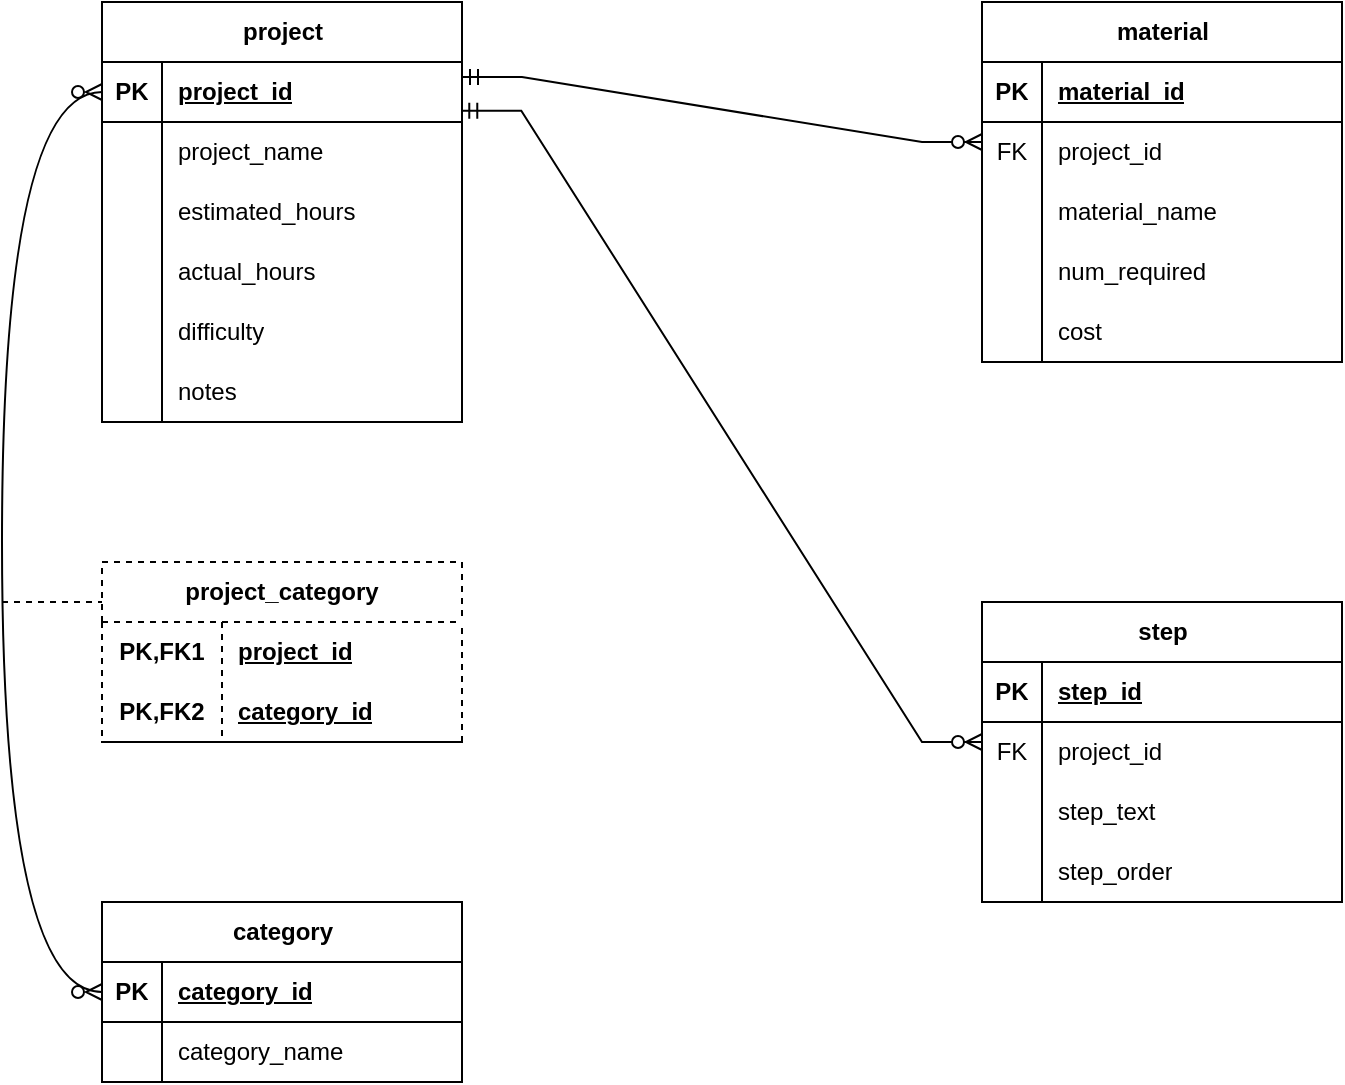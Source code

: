 <mxGraphModel dx="956" dy="589" grid="1" gridSize="10" guides="1" tooltips="1" connect="1" arrows="1" fold="1" page="1" pageScale="1" pageWidth="850" pageHeight="1100" math="0" shadow="0">
  <root>
    <mxCell id="0" />
    <mxCell id="1" parent="0" />
    <mxCell id="o58Z0msrCkjOVuDn5jkX-1" value="project" style="shape=table;startSize=30;container=1;collapsible=1;childLayout=tableLayout;fixedRows=1;rowLines=0;fontStyle=1;align=center;resizeLast=1;html=1;" vertex="1" parent="1">
      <mxGeometry x="80" y="60" width="180" height="210" as="geometry" />
    </mxCell>
    <mxCell id="o58Z0msrCkjOVuDn5jkX-2" value="" style="shape=tableRow;horizontal=0;startSize=0;swimlaneHead=0;swimlaneBody=0;fillColor=none;collapsible=0;dropTarget=0;points=[[0,0.5],[1,0.5]];portConstraint=eastwest;top=0;left=0;right=0;bottom=1;" vertex="1" parent="o58Z0msrCkjOVuDn5jkX-1">
      <mxGeometry y="30" width="180" height="30" as="geometry" />
    </mxCell>
    <mxCell id="o58Z0msrCkjOVuDn5jkX-3" value="PK" style="shape=partialRectangle;connectable=0;fillColor=none;top=0;left=0;bottom=0;right=0;fontStyle=1;overflow=hidden;whiteSpace=wrap;html=1;" vertex="1" parent="o58Z0msrCkjOVuDn5jkX-2">
      <mxGeometry width="30" height="30" as="geometry">
        <mxRectangle width="30" height="30" as="alternateBounds" />
      </mxGeometry>
    </mxCell>
    <mxCell id="o58Z0msrCkjOVuDn5jkX-4" value="project_id" style="shape=partialRectangle;connectable=0;fillColor=none;top=0;left=0;bottom=0;right=0;align=left;spacingLeft=6;fontStyle=5;overflow=hidden;whiteSpace=wrap;html=1;" vertex="1" parent="o58Z0msrCkjOVuDn5jkX-2">
      <mxGeometry x="30" width="150" height="30" as="geometry">
        <mxRectangle width="150" height="30" as="alternateBounds" />
      </mxGeometry>
    </mxCell>
    <mxCell id="o58Z0msrCkjOVuDn5jkX-5" value="" style="shape=tableRow;horizontal=0;startSize=0;swimlaneHead=0;swimlaneBody=0;fillColor=none;collapsible=0;dropTarget=0;points=[[0,0.5],[1,0.5]];portConstraint=eastwest;top=0;left=0;right=0;bottom=0;" vertex="1" parent="o58Z0msrCkjOVuDn5jkX-1">
      <mxGeometry y="60" width="180" height="30" as="geometry" />
    </mxCell>
    <mxCell id="o58Z0msrCkjOVuDn5jkX-6" value="" style="shape=partialRectangle;connectable=0;fillColor=none;top=0;left=0;bottom=0;right=0;editable=1;overflow=hidden;whiteSpace=wrap;html=1;" vertex="1" parent="o58Z0msrCkjOVuDn5jkX-5">
      <mxGeometry width="30" height="30" as="geometry">
        <mxRectangle width="30" height="30" as="alternateBounds" />
      </mxGeometry>
    </mxCell>
    <mxCell id="o58Z0msrCkjOVuDn5jkX-7" value="project_name" style="shape=partialRectangle;connectable=0;fillColor=none;top=0;left=0;bottom=0;right=0;align=left;spacingLeft=6;overflow=hidden;whiteSpace=wrap;html=1;" vertex="1" parent="o58Z0msrCkjOVuDn5jkX-5">
      <mxGeometry x="30" width="150" height="30" as="geometry">
        <mxRectangle width="150" height="30" as="alternateBounds" />
      </mxGeometry>
    </mxCell>
    <mxCell id="o58Z0msrCkjOVuDn5jkX-8" value="" style="shape=tableRow;horizontal=0;startSize=0;swimlaneHead=0;swimlaneBody=0;fillColor=none;collapsible=0;dropTarget=0;points=[[0,0.5],[1,0.5]];portConstraint=eastwest;top=0;left=0;right=0;bottom=0;" vertex="1" parent="o58Z0msrCkjOVuDn5jkX-1">
      <mxGeometry y="90" width="180" height="30" as="geometry" />
    </mxCell>
    <mxCell id="o58Z0msrCkjOVuDn5jkX-9" value="" style="shape=partialRectangle;connectable=0;fillColor=none;top=0;left=0;bottom=0;right=0;editable=1;overflow=hidden;whiteSpace=wrap;html=1;" vertex="1" parent="o58Z0msrCkjOVuDn5jkX-8">
      <mxGeometry width="30" height="30" as="geometry">
        <mxRectangle width="30" height="30" as="alternateBounds" />
      </mxGeometry>
    </mxCell>
    <mxCell id="o58Z0msrCkjOVuDn5jkX-10" value="estimated_hours" style="shape=partialRectangle;connectable=0;fillColor=none;top=0;left=0;bottom=0;right=0;align=left;spacingLeft=6;overflow=hidden;whiteSpace=wrap;html=1;" vertex="1" parent="o58Z0msrCkjOVuDn5jkX-8">
      <mxGeometry x="30" width="150" height="30" as="geometry">
        <mxRectangle width="150" height="30" as="alternateBounds" />
      </mxGeometry>
    </mxCell>
    <mxCell id="o58Z0msrCkjOVuDn5jkX-11" value="" style="shape=tableRow;horizontal=0;startSize=0;swimlaneHead=0;swimlaneBody=0;fillColor=none;collapsible=0;dropTarget=0;points=[[0,0.5],[1,0.5]];portConstraint=eastwest;top=0;left=0;right=0;bottom=0;" vertex="1" parent="o58Z0msrCkjOVuDn5jkX-1">
      <mxGeometry y="120" width="180" height="30" as="geometry" />
    </mxCell>
    <mxCell id="o58Z0msrCkjOVuDn5jkX-12" value="" style="shape=partialRectangle;connectable=0;fillColor=none;top=0;left=0;bottom=0;right=0;editable=1;overflow=hidden;whiteSpace=wrap;html=1;" vertex="1" parent="o58Z0msrCkjOVuDn5jkX-11">
      <mxGeometry width="30" height="30" as="geometry">
        <mxRectangle width="30" height="30" as="alternateBounds" />
      </mxGeometry>
    </mxCell>
    <mxCell id="o58Z0msrCkjOVuDn5jkX-13" value="actual_hours" style="shape=partialRectangle;connectable=0;fillColor=none;top=0;left=0;bottom=0;right=0;align=left;spacingLeft=6;overflow=hidden;whiteSpace=wrap;html=1;" vertex="1" parent="o58Z0msrCkjOVuDn5jkX-11">
      <mxGeometry x="30" width="150" height="30" as="geometry">
        <mxRectangle width="150" height="30" as="alternateBounds" />
      </mxGeometry>
    </mxCell>
    <mxCell id="o58Z0msrCkjOVuDn5jkX-14" style="shape=tableRow;horizontal=0;startSize=0;swimlaneHead=0;swimlaneBody=0;fillColor=none;collapsible=0;dropTarget=0;points=[[0,0.5],[1,0.5]];portConstraint=eastwest;top=0;left=0;right=0;bottom=0;" vertex="1" parent="o58Z0msrCkjOVuDn5jkX-1">
      <mxGeometry y="150" width="180" height="30" as="geometry" />
    </mxCell>
    <mxCell id="o58Z0msrCkjOVuDn5jkX-15" style="shape=partialRectangle;connectable=0;fillColor=none;top=0;left=0;bottom=0;right=0;editable=1;overflow=hidden;whiteSpace=wrap;html=1;" vertex="1" parent="o58Z0msrCkjOVuDn5jkX-14">
      <mxGeometry width="30" height="30" as="geometry">
        <mxRectangle width="30" height="30" as="alternateBounds" />
      </mxGeometry>
    </mxCell>
    <mxCell id="o58Z0msrCkjOVuDn5jkX-16" value="difficulty" style="shape=partialRectangle;connectable=0;fillColor=none;top=0;left=0;bottom=0;right=0;align=left;spacingLeft=6;overflow=hidden;whiteSpace=wrap;html=1;" vertex="1" parent="o58Z0msrCkjOVuDn5jkX-14">
      <mxGeometry x="30" width="150" height="30" as="geometry">
        <mxRectangle width="150" height="30" as="alternateBounds" />
      </mxGeometry>
    </mxCell>
    <mxCell id="o58Z0msrCkjOVuDn5jkX-17" style="shape=tableRow;horizontal=0;startSize=0;swimlaneHead=0;swimlaneBody=0;fillColor=none;collapsible=0;dropTarget=0;points=[[0,0.5],[1,0.5]];portConstraint=eastwest;top=0;left=0;right=0;bottom=0;" vertex="1" parent="o58Z0msrCkjOVuDn5jkX-1">
      <mxGeometry y="180" width="180" height="30" as="geometry" />
    </mxCell>
    <mxCell id="o58Z0msrCkjOVuDn5jkX-18" style="shape=partialRectangle;connectable=0;fillColor=none;top=0;left=0;bottom=0;right=0;editable=1;overflow=hidden;whiteSpace=wrap;html=1;" vertex="1" parent="o58Z0msrCkjOVuDn5jkX-17">
      <mxGeometry width="30" height="30" as="geometry">
        <mxRectangle width="30" height="30" as="alternateBounds" />
      </mxGeometry>
    </mxCell>
    <mxCell id="o58Z0msrCkjOVuDn5jkX-19" value="notes" style="shape=partialRectangle;connectable=0;fillColor=none;top=0;left=0;bottom=0;right=0;align=left;spacingLeft=6;overflow=hidden;whiteSpace=wrap;html=1;" vertex="1" parent="o58Z0msrCkjOVuDn5jkX-17">
      <mxGeometry x="30" width="150" height="30" as="geometry">
        <mxRectangle width="150" height="30" as="alternateBounds" />
      </mxGeometry>
    </mxCell>
    <mxCell id="o58Z0msrCkjOVuDn5jkX-20" value="material" style="shape=table;startSize=30;container=1;collapsible=1;childLayout=tableLayout;fixedRows=1;rowLines=0;fontStyle=1;align=center;resizeLast=1;html=1;" vertex="1" parent="1">
      <mxGeometry x="520" y="60" width="180" height="180" as="geometry" />
    </mxCell>
    <mxCell id="o58Z0msrCkjOVuDn5jkX-21" value="" style="shape=tableRow;horizontal=0;startSize=0;swimlaneHead=0;swimlaneBody=0;fillColor=none;collapsible=0;dropTarget=0;points=[[0,0.5],[1,0.5]];portConstraint=eastwest;top=0;left=0;right=0;bottom=1;" vertex="1" parent="o58Z0msrCkjOVuDn5jkX-20">
      <mxGeometry y="30" width="180" height="30" as="geometry" />
    </mxCell>
    <mxCell id="o58Z0msrCkjOVuDn5jkX-22" value="PK" style="shape=partialRectangle;connectable=0;fillColor=none;top=0;left=0;bottom=0;right=0;fontStyle=1;overflow=hidden;whiteSpace=wrap;html=1;" vertex="1" parent="o58Z0msrCkjOVuDn5jkX-21">
      <mxGeometry width="30" height="30" as="geometry">
        <mxRectangle width="30" height="30" as="alternateBounds" />
      </mxGeometry>
    </mxCell>
    <mxCell id="o58Z0msrCkjOVuDn5jkX-23" value="material_id" style="shape=partialRectangle;connectable=0;fillColor=none;top=0;left=0;bottom=0;right=0;align=left;spacingLeft=6;fontStyle=5;overflow=hidden;whiteSpace=wrap;html=1;" vertex="1" parent="o58Z0msrCkjOVuDn5jkX-21">
      <mxGeometry x="30" width="150" height="30" as="geometry">
        <mxRectangle width="150" height="30" as="alternateBounds" />
      </mxGeometry>
    </mxCell>
    <mxCell id="o58Z0msrCkjOVuDn5jkX-24" value="" style="shape=tableRow;horizontal=0;startSize=0;swimlaneHead=0;swimlaneBody=0;fillColor=none;collapsible=0;dropTarget=0;points=[[0,0.5],[1,0.5]];portConstraint=eastwest;top=0;left=0;right=0;bottom=0;" vertex="1" parent="o58Z0msrCkjOVuDn5jkX-20">
      <mxGeometry y="60" width="180" height="30" as="geometry" />
    </mxCell>
    <mxCell id="o58Z0msrCkjOVuDn5jkX-25" value="FK" style="shape=partialRectangle;connectable=0;fillColor=none;top=0;left=0;bottom=0;right=0;editable=1;overflow=hidden;whiteSpace=wrap;html=1;" vertex="1" parent="o58Z0msrCkjOVuDn5jkX-24">
      <mxGeometry width="30" height="30" as="geometry">
        <mxRectangle width="30" height="30" as="alternateBounds" />
      </mxGeometry>
    </mxCell>
    <mxCell id="o58Z0msrCkjOVuDn5jkX-26" value="project_id" style="shape=partialRectangle;connectable=0;fillColor=none;top=0;left=0;bottom=0;right=0;align=left;spacingLeft=6;overflow=hidden;whiteSpace=wrap;html=1;" vertex="1" parent="o58Z0msrCkjOVuDn5jkX-24">
      <mxGeometry x="30" width="150" height="30" as="geometry">
        <mxRectangle width="150" height="30" as="alternateBounds" />
      </mxGeometry>
    </mxCell>
    <mxCell id="o58Z0msrCkjOVuDn5jkX-27" value="" style="shape=tableRow;horizontal=0;startSize=0;swimlaneHead=0;swimlaneBody=0;fillColor=none;collapsible=0;dropTarget=0;points=[[0,0.5],[1,0.5]];portConstraint=eastwest;top=0;left=0;right=0;bottom=0;" vertex="1" parent="o58Z0msrCkjOVuDn5jkX-20">
      <mxGeometry y="90" width="180" height="30" as="geometry" />
    </mxCell>
    <mxCell id="o58Z0msrCkjOVuDn5jkX-28" value="" style="shape=partialRectangle;connectable=0;fillColor=none;top=0;left=0;bottom=0;right=0;editable=1;overflow=hidden;whiteSpace=wrap;html=1;" vertex="1" parent="o58Z0msrCkjOVuDn5jkX-27">
      <mxGeometry width="30" height="30" as="geometry">
        <mxRectangle width="30" height="30" as="alternateBounds" />
      </mxGeometry>
    </mxCell>
    <mxCell id="o58Z0msrCkjOVuDn5jkX-29" value="material_name" style="shape=partialRectangle;connectable=0;fillColor=none;top=0;left=0;bottom=0;right=0;align=left;spacingLeft=6;overflow=hidden;whiteSpace=wrap;html=1;" vertex="1" parent="o58Z0msrCkjOVuDn5jkX-27">
      <mxGeometry x="30" width="150" height="30" as="geometry">
        <mxRectangle width="150" height="30" as="alternateBounds" />
      </mxGeometry>
    </mxCell>
    <mxCell id="o58Z0msrCkjOVuDn5jkX-30" value="" style="shape=tableRow;horizontal=0;startSize=0;swimlaneHead=0;swimlaneBody=0;fillColor=none;collapsible=0;dropTarget=0;points=[[0,0.5],[1,0.5]];portConstraint=eastwest;top=0;left=0;right=0;bottom=0;" vertex="1" parent="o58Z0msrCkjOVuDn5jkX-20">
      <mxGeometry y="120" width="180" height="30" as="geometry" />
    </mxCell>
    <mxCell id="o58Z0msrCkjOVuDn5jkX-31" value="" style="shape=partialRectangle;connectable=0;fillColor=none;top=0;left=0;bottom=0;right=0;editable=1;overflow=hidden;whiteSpace=wrap;html=1;" vertex="1" parent="o58Z0msrCkjOVuDn5jkX-30">
      <mxGeometry width="30" height="30" as="geometry">
        <mxRectangle width="30" height="30" as="alternateBounds" />
      </mxGeometry>
    </mxCell>
    <mxCell id="o58Z0msrCkjOVuDn5jkX-32" value="num_required" style="shape=partialRectangle;connectable=0;fillColor=none;top=0;left=0;bottom=0;right=0;align=left;spacingLeft=6;overflow=hidden;whiteSpace=wrap;html=1;" vertex="1" parent="o58Z0msrCkjOVuDn5jkX-30">
      <mxGeometry x="30" width="150" height="30" as="geometry">
        <mxRectangle width="150" height="30" as="alternateBounds" />
      </mxGeometry>
    </mxCell>
    <mxCell id="o58Z0msrCkjOVuDn5jkX-33" style="shape=tableRow;horizontal=0;startSize=0;swimlaneHead=0;swimlaneBody=0;fillColor=none;collapsible=0;dropTarget=0;points=[[0,0.5],[1,0.5]];portConstraint=eastwest;top=0;left=0;right=0;bottom=0;" vertex="1" parent="o58Z0msrCkjOVuDn5jkX-20">
      <mxGeometry y="150" width="180" height="30" as="geometry" />
    </mxCell>
    <mxCell id="o58Z0msrCkjOVuDn5jkX-34" style="shape=partialRectangle;connectable=0;fillColor=none;top=0;left=0;bottom=0;right=0;editable=1;overflow=hidden;whiteSpace=wrap;html=1;" vertex="1" parent="o58Z0msrCkjOVuDn5jkX-33">
      <mxGeometry width="30" height="30" as="geometry">
        <mxRectangle width="30" height="30" as="alternateBounds" />
      </mxGeometry>
    </mxCell>
    <mxCell id="o58Z0msrCkjOVuDn5jkX-35" value="cost" style="shape=partialRectangle;connectable=0;fillColor=none;top=0;left=0;bottom=0;right=0;align=left;spacingLeft=6;overflow=hidden;whiteSpace=wrap;html=1;" vertex="1" parent="o58Z0msrCkjOVuDn5jkX-33">
      <mxGeometry x="30" width="150" height="30" as="geometry">
        <mxRectangle width="150" height="30" as="alternateBounds" />
      </mxGeometry>
    </mxCell>
    <mxCell id="o58Z0msrCkjOVuDn5jkX-39" value="step" style="shape=table;startSize=30;container=1;collapsible=1;childLayout=tableLayout;fixedRows=1;rowLines=0;fontStyle=1;align=center;resizeLast=1;html=1;" vertex="1" parent="1">
      <mxGeometry x="520" y="360" width="180" height="150" as="geometry" />
    </mxCell>
    <mxCell id="o58Z0msrCkjOVuDn5jkX-40" value="" style="shape=tableRow;horizontal=0;startSize=0;swimlaneHead=0;swimlaneBody=0;fillColor=none;collapsible=0;dropTarget=0;points=[[0,0.5],[1,0.5]];portConstraint=eastwest;top=0;left=0;right=0;bottom=1;" vertex="1" parent="o58Z0msrCkjOVuDn5jkX-39">
      <mxGeometry y="30" width="180" height="30" as="geometry" />
    </mxCell>
    <mxCell id="o58Z0msrCkjOVuDn5jkX-41" value="PK" style="shape=partialRectangle;connectable=0;fillColor=none;top=0;left=0;bottom=0;right=0;fontStyle=1;overflow=hidden;whiteSpace=wrap;html=1;" vertex="1" parent="o58Z0msrCkjOVuDn5jkX-40">
      <mxGeometry width="30" height="30" as="geometry">
        <mxRectangle width="30" height="30" as="alternateBounds" />
      </mxGeometry>
    </mxCell>
    <mxCell id="o58Z0msrCkjOVuDn5jkX-42" value="step_id" style="shape=partialRectangle;connectable=0;fillColor=none;top=0;left=0;bottom=0;right=0;align=left;spacingLeft=6;fontStyle=5;overflow=hidden;whiteSpace=wrap;html=1;" vertex="1" parent="o58Z0msrCkjOVuDn5jkX-40">
      <mxGeometry x="30" width="150" height="30" as="geometry">
        <mxRectangle width="150" height="30" as="alternateBounds" />
      </mxGeometry>
    </mxCell>
    <mxCell id="o58Z0msrCkjOVuDn5jkX-43" value="" style="shape=tableRow;horizontal=0;startSize=0;swimlaneHead=0;swimlaneBody=0;fillColor=none;collapsible=0;dropTarget=0;points=[[0,0.5],[1,0.5]];portConstraint=eastwest;top=0;left=0;right=0;bottom=0;" vertex="1" parent="o58Z0msrCkjOVuDn5jkX-39">
      <mxGeometry y="60" width="180" height="30" as="geometry" />
    </mxCell>
    <mxCell id="o58Z0msrCkjOVuDn5jkX-44" value="FK" style="shape=partialRectangle;connectable=0;fillColor=none;top=0;left=0;bottom=0;right=0;editable=1;overflow=hidden;whiteSpace=wrap;html=1;" vertex="1" parent="o58Z0msrCkjOVuDn5jkX-43">
      <mxGeometry width="30" height="30" as="geometry">
        <mxRectangle width="30" height="30" as="alternateBounds" />
      </mxGeometry>
    </mxCell>
    <mxCell id="o58Z0msrCkjOVuDn5jkX-45" value="project_id" style="shape=partialRectangle;connectable=0;fillColor=none;top=0;left=0;bottom=0;right=0;align=left;spacingLeft=6;overflow=hidden;whiteSpace=wrap;html=1;" vertex="1" parent="o58Z0msrCkjOVuDn5jkX-43">
      <mxGeometry x="30" width="150" height="30" as="geometry">
        <mxRectangle width="150" height="30" as="alternateBounds" />
      </mxGeometry>
    </mxCell>
    <mxCell id="o58Z0msrCkjOVuDn5jkX-46" value="" style="shape=tableRow;horizontal=0;startSize=0;swimlaneHead=0;swimlaneBody=0;fillColor=none;collapsible=0;dropTarget=0;points=[[0,0.5],[1,0.5]];portConstraint=eastwest;top=0;left=0;right=0;bottom=0;" vertex="1" parent="o58Z0msrCkjOVuDn5jkX-39">
      <mxGeometry y="90" width="180" height="30" as="geometry" />
    </mxCell>
    <mxCell id="o58Z0msrCkjOVuDn5jkX-47" value="" style="shape=partialRectangle;connectable=0;fillColor=none;top=0;left=0;bottom=0;right=0;editable=1;overflow=hidden;whiteSpace=wrap;html=1;" vertex="1" parent="o58Z0msrCkjOVuDn5jkX-46">
      <mxGeometry width="30" height="30" as="geometry">
        <mxRectangle width="30" height="30" as="alternateBounds" />
      </mxGeometry>
    </mxCell>
    <mxCell id="o58Z0msrCkjOVuDn5jkX-48" value="step_text&lt;br&gt;" style="shape=partialRectangle;connectable=0;fillColor=none;top=0;left=0;bottom=0;right=0;align=left;spacingLeft=6;overflow=hidden;whiteSpace=wrap;html=1;" vertex="1" parent="o58Z0msrCkjOVuDn5jkX-46">
      <mxGeometry x="30" width="150" height="30" as="geometry">
        <mxRectangle width="150" height="30" as="alternateBounds" />
      </mxGeometry>
    </mxCell>
    <mxCell id="o58Z0msrCkjOVuDn5jkX-49" value="" style="shape=tableRow;horizontal=0;startSize=0;swimlaneHead=0;swimlaneBody=0;fillColor=none;collapsible=0;dropTarget=0;points=[[0,0.5],[1,0.5]];portConstraint=eastwest;top=0;left=0;right=0;bottom=0;" vertex="1" parent="o58Z0msrCkjOVuDn5jkX-39">
      <mxGeometry y="120" width="180" height="30" as="geometry" />
    </mxCell>
    <mxCell id="o58Z0msrCkjOVuDn5jkX-50" value="" style="shape=partialRectangle;connectable=0;fillColor=none;top=0;left=0;bottom=0;right=0;editable=1;overflow=hidden;whiteSpace=wrap;html=1;" vertex="1" parent="o58Z0msrCkjOVuDn5jkX-49">
      <mxGeometry width="30" height="30" as="geometry">
        <mxRectangle width="30" height="30" as="alternateBounds" />
      </mxGeometry>
    </mxCell>
    <mxCell id="o58Z0msrCkjOVuDn5jkX-51" value="step_order" style="shape=partialRectangle;connectable=0;fillColor=none;top=0;left=0;bottom=0;right=0;align=left;spacingLeft=6;overflow=hidden;whiteSpace=wrap;html=1;" vertex="1" parent="o58Z0msrCkjOVuDn5jkX-49">
      <mxGeometry x="30" width="150" height="30" as="geometry">
        <mxRectangle width="150" height="30" as="alternateBounds" />
      </mxGeometry>
    </mxCell>
    <mxCell id="o58Z0msrCkjOVuDn5jkX-55" value="category" style="shape=table;startSize=30;container=1;collapsible=1;childLayout=tableLayout;fixedRows=1;rowLines=0;fontStyle=1;align=center;resizeLast=1;html=1;" vertex="1" parent="1">
      <mxGeometry x="80" y="510" width="180" height="90" as="geometry" />
    </mxCell>
    <mxCell id="o58Z0msrCkjOVuDn5jkX-56" value="" style="shape=tableRow;horizontal=0;startSize=0;swimlaneHead=0;swimlaneBody=0;fillColor=none;collapsible=0;dropTarget=0;points=[[0,0.5],[1,0.5]];portConstraint=eastwest;top=0;left=0;right=0;bottom=1;" vertex="1" parent="o58Z0msrCkjOVuDn5jkX-55">
      <mxGeometry y="30" width="180" height="30" as="geometry" />
    </mxCell>
    <mxCell id="o58Z0msrCkjOVuDn5jkX-57" value="PK" style="shape=partialRectangle;connectable=0;fillColor=none;top=0;left=0;bottom=0;right=0;fontStyle=1;overflow=hidden;whiteSpace=wrap;html=1;" vertex="1" parent="o58Z0msrCkjOVuDn5jkX-56">
      <mxGeometry width="30" height="30" as="geometry">
        <mxRectangle width="30" height="30" as="alternateBounds" />
      </mxGeometry>
    </mxCell>
    <mxCell id="o58Z0msrCkjOVuDn5jkX-58" value="category_id" style="shape=partialRectangle;connectable=0;fillColor=none;top=0;left=0;bottom=0;right=0;align=left;spacingLeft=6;fontStyle=5;overflow=hidden;whiteSpace=wrap;html=1;" vertex="1" parent="o58Z0msrCkjOVuDn5jkX-56">
      <mxGeometry x="30" width="150" height="30" as="geometry">
        <mxRectangle width="150" height="30" as="alternateBounds" />
      </mxGeometry>
    </mxCell>
    <mxCell id="o58Z0msrCkjOVuDn5jkX-59" value="" style="shape=tableRow;horizontal=0;startSize=0;swimlaneHead=0;swimlaneBody=0;fillColor=none;collapsible=0;dropTarget=0;points=[[0,0.5],[1,0.5]];portConstraint=eastwest;top=0;left=0;right=0;bottom=0;" vertex="1" parent="o58Z0msrCkjOVuDn5jkX-55">
      <mxGeometry y="60" width="180" height="30" as="geometry" />
    </mxCell>
    <mxCell id="o58Z0msrCkjOVuDn5jkX-60" value="" style="shape=partialRectangle;connectable=0;fillColor=none;top=0;left=0;bottom=0;right=0;editable=1;overflow=hidden;whiteSpace=wrap;html=1;" vertex="1" parent="o58Z0msrCkjOVuDn5jkX-59">
      <mxGeometry width="30" height="30" as="geometry">
        <mxRectangle width="30" height="30" as="alternateBounds" />
      </mxGeometry>
    </mxCell>
    <mxCell id="o58Z0msrCkjOVuDn5jkX-61" value="category_name" style="shape=partialRectangle;connectable=0;fillColor=none;top=0;left=0;bottom=0;right=0;align=left;spacingLeft=6;overflow=hidden;whiteSpace=wrap;html=1;" vertex="1" parent="o58Z0msrCkjOVuDn5jkX-59">
      <mxGeometry x="30" width="150" height="30" as="geometry">
        <mxRectangle width="150" height="30" as="alternateBounds" />
      </mxGeometry>
    </mxCell>
    <mxCell id="o58Z0msrCkjOVuDn5jkX-91" value="project_category" style="shape=table;startSize=30;container=1;collapsible=1;childLayout=tableLayout;fixedRows=1;rowLines=0;fontStyle=1;align=center;resizeLast=1;html=1;whiteSpace=wrap;dashed=1;" vertex="1" parent="1">
      <mxGeometry x="80" y="340" width="180" height="90" as="geometry" />
    </mxCell>
    <mxCell id="o58Z0msrCkjOVuDn5jkX-92" value="" style="shape=tableRow;horizontal=0;startSize=0;swimlaneHead=0;swimlaneBody=0;fillColor=none;collapsible=0;dropTarget=0;points=[[0,0.5],[1,0.5]];portConstraint=eastwest;top=0;left=0;right=0;bottom=0;html=1;" vertex="1" parent="o58Z0msrCkjOVuDn5jkX-91">
      <mxGeometry y="30" width="180" height="30" as="geometry" />
    </mxCell>
    <mxCell id="o58Z0msrCkjOVuDn5jkX-93" value="PK,FK1" style="shape=partialRectangle;connectable=0;fillColor=none;top=0;left=0;bottom=0;right=0;fontStyle=1;overflow=hidden;html=1;whiteSpace=wrap;" vertex="1" parent="o58Z0msrCkjOVuDn5jkX-92">
      <mxGeometry width="60" height="30" as="geometry">
        <mxRectangle width="60" height="30" as="alternateBounds" />
      </mxGeometry>
    </mxCell>
    <mxCell id="o58Z0msrCkjOVuDn5jkX-94" value="project_id" style="shape=partialRectangle;connectable=0;fillColor=none;top=0;left=0;bottom=0;right=0;align=left;spacingLeft=6;fontStyle=5;overflow=hidden;html=1;whiteSpace=wrap;" vertex="1" parent="o58Z0msrCkjOVuDn5jkX-92">
      <mxGeometry x="60" width="120" height="30" as="geometry">
        <mxRectangle width="120" height="30" as="alternateBounds" />
      </mxGeometry>
    </mxCell>
    <mxCell id="o58Z0msrCkjOVuDn5jkX-95" value="" style="shape=tableRow;horizontal=0;startSize=0;swimlaneHead=0;swimlaneBody=0;fillColor=none;collapsible=0;dropTarget=0;points=[[0,0.5],[1,0.5]];portConstraint=eastwest;top=0;left=0;right=0;bottom=1;html=1;" vertex="1" parent="o58Z0msrCkjOVuDn5jkX-91">
      <mxGeometry y="60" width="180" height="30" as="geometry" />
    </mxCell>
    <mxCell id="o58Z0msrCkjOVuDn5jkX-96" value="PK,FK2" style="shape=partialRectangle;connectable=0;fillColor=none;top=0;left=0;bottom=0;right=0;fontStyle=1;overflow=hidden;html=1;whiteSpace=wrap;" vertex="1" parent="o58Z0msrCkjOVuDn5jkX-95">
      <mxGeometry width="60" height="30" as="geometry">
        <mxRectangle width="60" height="30" as="alternateBounds" />
      </mxGeometry>
    </mxCell>
    <mxCell id="o58Z0msrCkjOVuDn5jkX-97" value="category_id" style="shape=partialRectangle;connectable=0;fillColor=none;top=0;left=0;bottom=0;right=0;align=left;spacingLeft=6;fontStyle=5;overflow=hidden;html=1;whiteSpace=wrap;" vertex="1" parent="o58Z0msrCkjOVuDn5jkX-95">
      <mxGeometry x="60" width="120" height="30" as="geometry">
        <mxRectangle width="120" height="30" as="alternateBounds" />
      </mxGeometry>
    </mxCell>
    <mxCell id="o58Z0msrCkjOVuDn5jkX-105" value="" style="fontSize=12;html=1;endArrow=ERzeroToMany;endFill=1;startArrow=ERzeroToMany;rounded=0;entryX=0;entryY=0.5;entryDx=0;entryDy=0;exitX=0;exitY=0.5;exitDx=0;exitDy=0;edgeStyle=orthogonalEdgeStyle;curved=1;" edge="1" parent="1" source="o58Z0msrCkjOVuDn5jkX-56" target="o58Z0msrCkjOVuDn5jkX-2">
      <mxGeometry width="100" height="100" relative="1" as="geometry">
        <mxPoint x="-30" y="460" as="sourcePoint" />
        <mxPoint x="70" y="360" as="targetPoint" />
        <Array as="points">
          <mxPoint x="30" y="555" />
          <mxPoint x="30" y="105" />
        </Array>
      </mxGeometry>
    </mxCell>
    <mxCell id="o58Z0msrCkjOVuDn5jkX-106" value="" style="endArrow=none;html=1;rounded=0;dashed=1;" edge="1" parent="1">
      <mxGeometry relative="1" as="geometry">
        <mxPoint x="30" y="360" as="sourcePoint" />
        <mxPoint x="80" y="360" as="targetPoint" />
      </mxGeometry>
    </mxCell>
    <mxCell id="o58Z0msrCkjOVuDn5jkX-107" value="" style="edgeStyle=entityRelationEdgeStyle;fontSize=12;html=1;endArrow=ERzeroToMany;startArrow=ERmandOne;rounded=0;exitX=1;exitY=0.252;exitDx=0;exitDy=0;exitPerimeter=0;" edge="1" parent="1" source="o58Z0msrCkjOVuDn5jkX-2">
      <mxGeometry width="100" height="100" relative="1" as="geometry">
        <mxPoint x="420" y="230" as="sourcePoint" />
        <mxPoint x="520" y="130" as="targetPoint" />
      </mxGeometry>
    </mxCell>
    <mxCell id="o58Z0msrCkjOVuDn5jkX-108" value="" style="edgeStyle=entityRelationEdgeStyle;fontSize=12;html=1;endArrow=ERzeroToMany;startArrow=ERmandOne;rounded=0;exitX=0.998;exitY=0.811;exitDx=0;exitDy=0;exitPerimeter=0;" edge="1" parent="1" source="o58Z0msrCkjOVuDn5jkX-2">
      <mxGeometry width="100" height="100" relative="1" as="geometry">
        <mxPoint x="420" y="530" as="sourcePoint" />
        <mxPoint x="520" y="430" as="targetPoint" />
        <Array as="points">
          <mxPoint x="280" y="115" />
        </Array>
      </mxGeometry>
    </mxCell>
  </root>
</mxGraphModel>